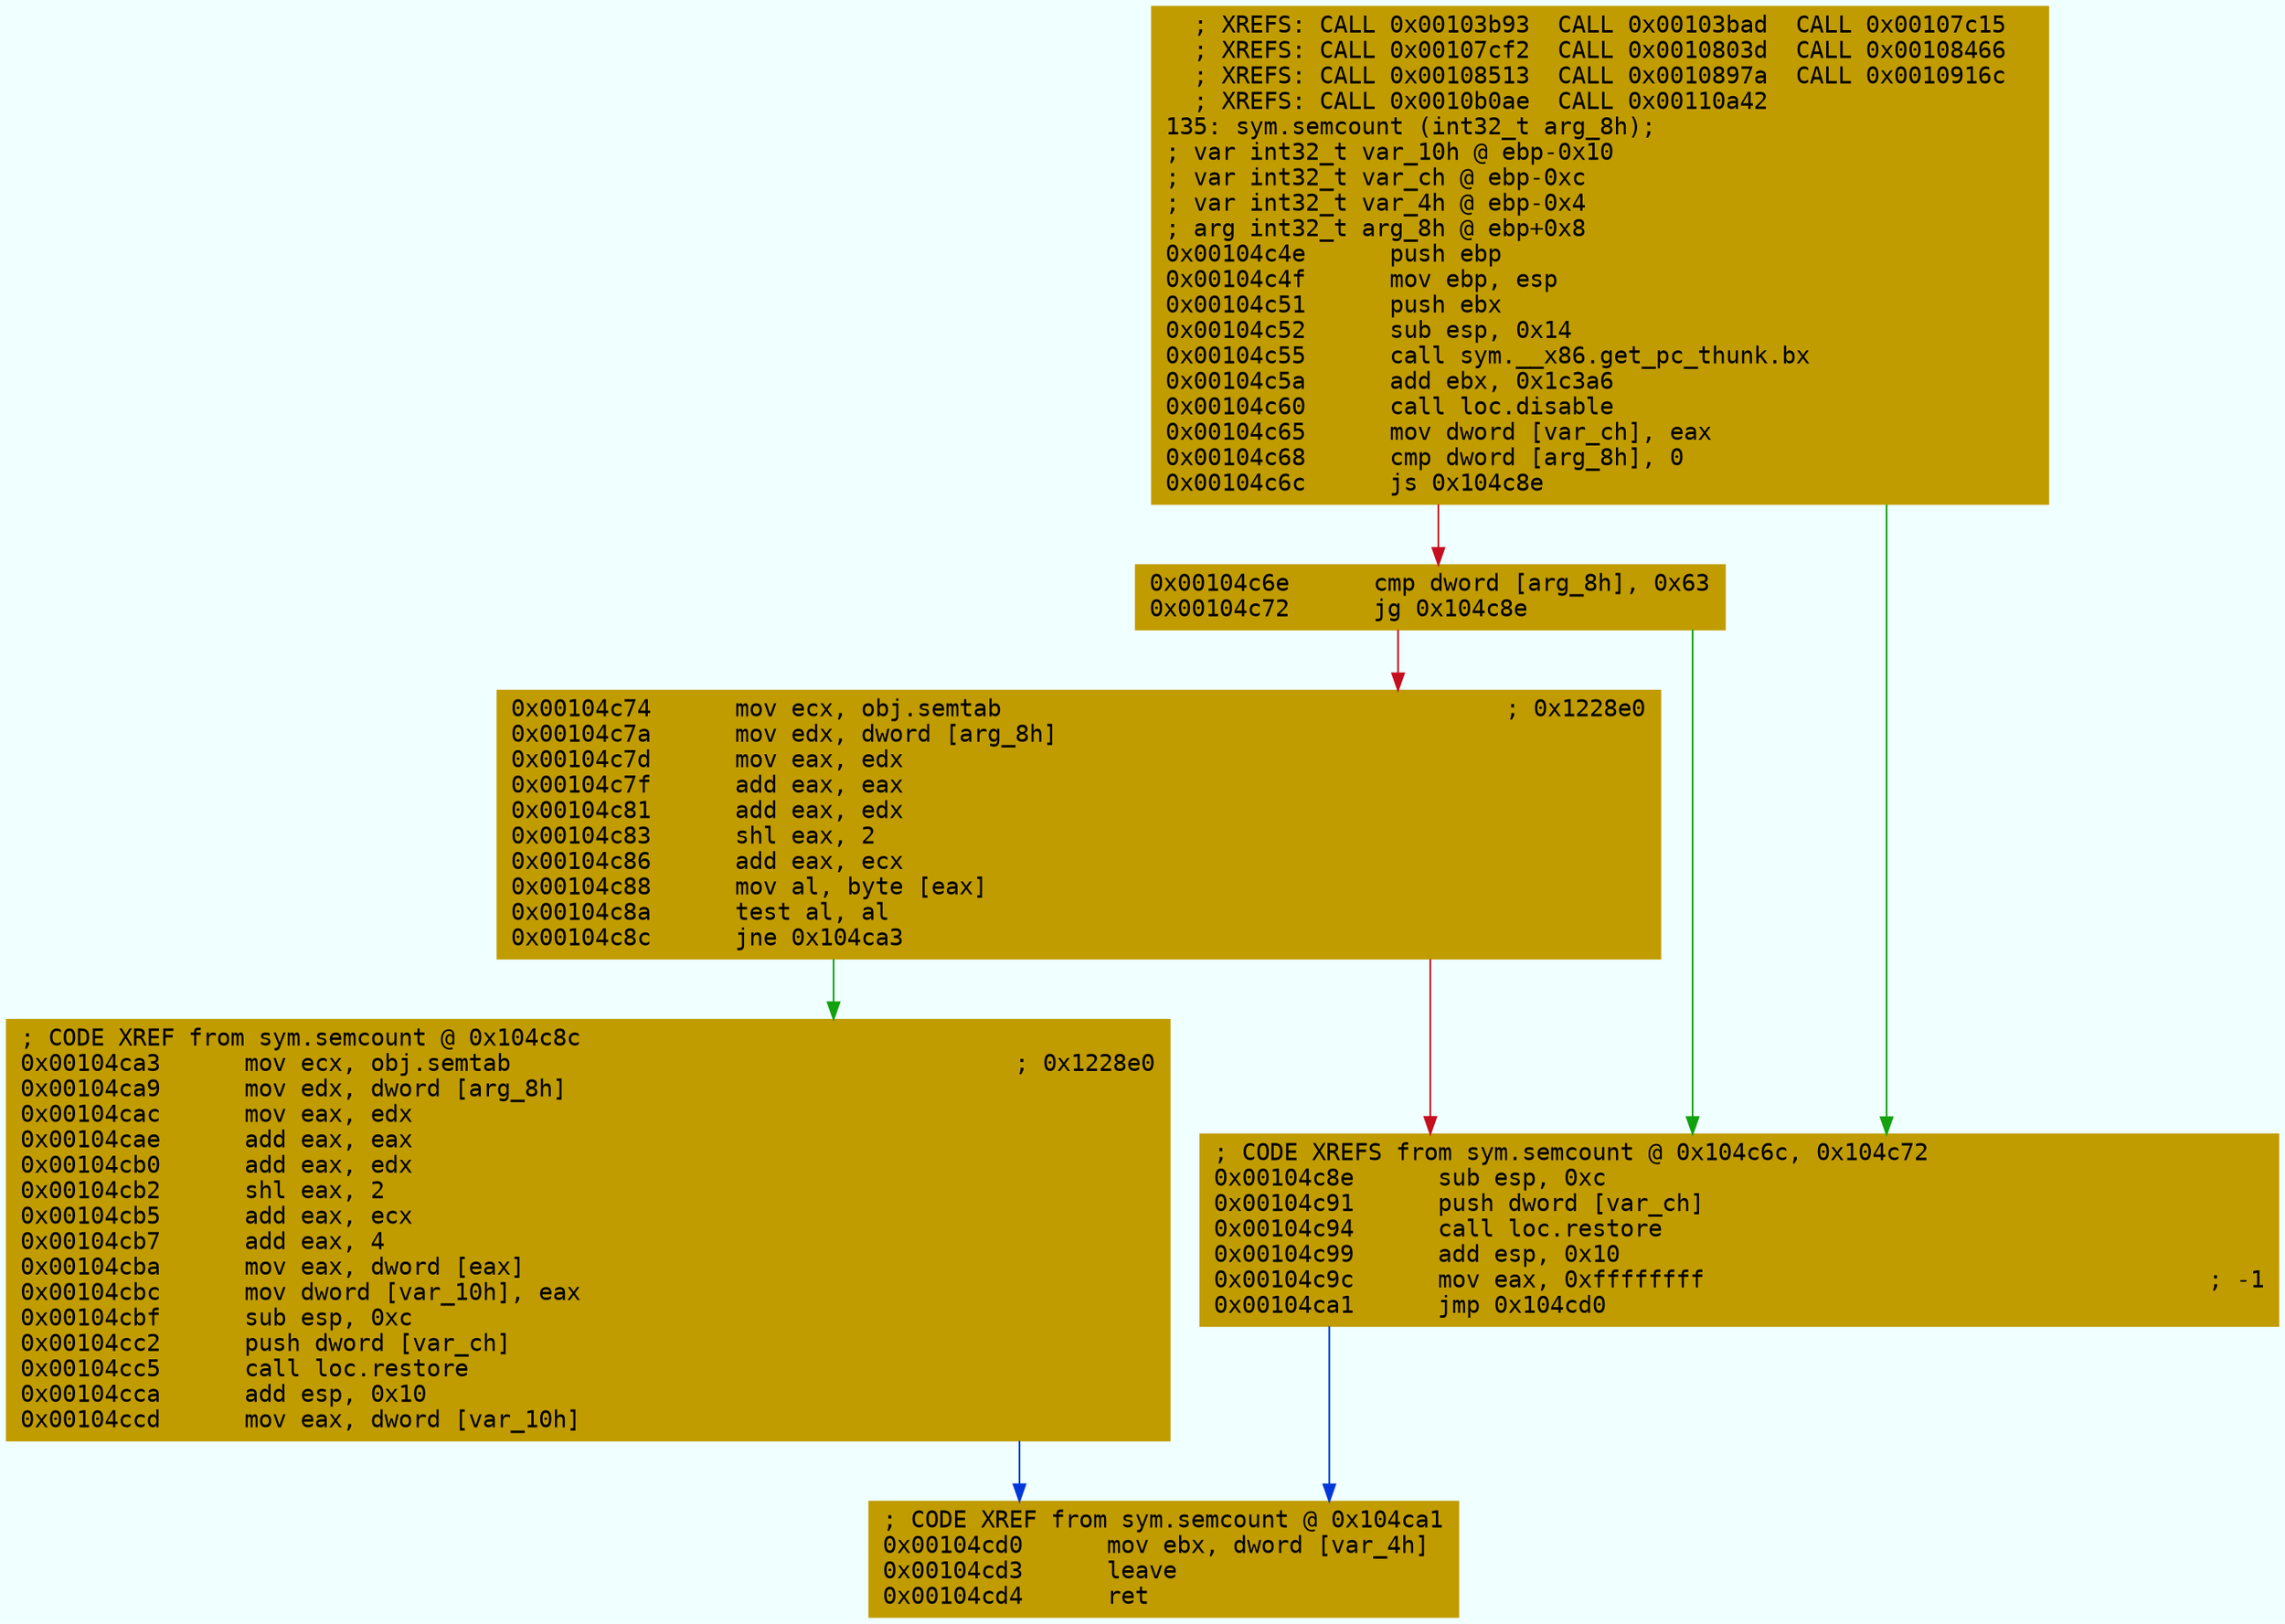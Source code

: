 digraph code {
	graph [bgcolor=azure fontsize=8 fontname="Courier" splines="ortho"];
	node [fillcolor=gray style=filled shape=box];
	edge [arrowhead="normal"];
	"0x00104c4e" [URL="sym.semcount/0x00104c4e", fillcolor="#c19c00",color="#c19c00", fontname="Courier",label="  ; XREFS: CALL 0x00103b93  CALL 0x00103bad  CALL 0x00107c15  \l  ; XREFS: CALL 0x00107cf2  CALL 0x0010803d  CALL 0x00108466  \l  ; XREFS: CALL 0x00108513  CALL 0x0010897a  CALL 0x0010916c  \l  ; XREFS: CALL 0x0010b0ae  CALL 0x00110a42  \l135: sym.semcount (int32_t arg_8h);\l; var int32_t var_10h @ ebp-0x10\l; var int32_t var_ch @ ebp-0xc\l; var int32_t var_4h @ ebp-0x4\l; arg int32_t arg_8h @ ebp+0x8\l0x00104c4e      push ebp\l0x00104c4f      mov ebp, esp\l0x00104c51      push ebx\l0x00104c52      sub esp, 0x14\l0x00104c55      call sym.__x86.get_pc_thunk.bx\l0x00104c5a      add ebx, 0x1c3a6\l0x00104c60      call loc.disable\l0x00104c65      mov dword [var_ch], eax\l0x00104c68      cmp dword [arg_8h], 0\l0x00104c6c      js 0x104c8e\l"]
	"0x00104c6e" [URL="sym.semcount/0x00104c6e", fillcolor="#c19c00",color="#c19c00", fontname="Courier",label="0x00104c6e      cmp dword [arg_8h], 0x63\l0x00104c72      jg 0x104c8e\l"]
	"0x00104c74" [URL="sym.semcount/0x00104c74", fillcolor="#c19c00",color="#c19c00", fontname="Courier",label="0x00104c74      mov ecx, obj.semtab                                    ; 0x1228e0\l0x00104c7a      mov edx, dword [arg_8h]\l0x00104c7d      mov eax, edx\l0x00104c7f      add eax, eax\l0x00104c81      add eax, edx\l0x00104c83      shl eax, 2\l0x00104c86      add eax, ecx\l0x00104c88      mov al, byte [eax]\l0x00104c8a      test al, al\l0x00104c8c      jne 0x104ca3\l"]
	"0x00104c8e" [URL="sym.semcount/0x00104c8e", fillcolor="#c19c00",color="#c19c00", fontname="Courier",label="; CODE XREFS from sym.semcount @ 0x104c6c, 0x104c72\l0x00104c8e      sub esp, 0xc\l0x00104c91      push dword [var_ch]\l0x00104c94      call loc.restore\l0x00104c99      add esp, 0x10\l0x00104c9c      mov eax, 0xffffffff                                    ; -1\l0x00104ca1      jmp 0x104cd0\l"]
	"0x00104ca3" [URL="sym.semcount/0x00104ca3", fillcolor="#c19c00",color="#c19c00", fontname="Courier",label="; CODE XREF from sym.semcount @ 0x104c8c\l0x00104ca3      mov ecx, obj.semtab                                    ; 0x1228e0\l0x00104ca9      mov edx, dword [arg_8h]\l0x00104cac      mov eax, edx\l0x00104cae      add eax, eax\l0x00104cb0      add eax, edx\l0x00104cb2      shl eax, 2\l0x00104cb5      add eax, ecx\l0x00104cb7      add eax, 4\l0x00104cba      mov eax, dword [eax]\l0x00104cbc      mov dword [var_10h], eax\l0x00104cbf      sub esp, 0xc\l0x00104cc2      push dword [var_ch]\l0x00104cc5      call loc.restore\l0x00104cca      add esp, 0x10\l0x00104ccd      mov eax, dword [var_10h]\l"]
	"0x00104cd0" [URL="sym.semcount/0x00104cd0", fillcolor="#c19c00",color="#c19c00", fontname="Courier",label="; CODE XREF from sym.semcount @ 0x104ca1\l0x00104cd0      mov ebx, dword [var_4h]\l0x00104cd3      leave\l0x00104cd4      ret\l"]
        "0x00104c4e" -> "0x00104c8e" [color="#13a10e"];
        "0x00104c4e" -> "0x00104c6e" [color="#c50f1f"];
        "0x00104c6e" -> "0x00104c8e" [color="#13a10e"];
        "0x00104c6e" -> "0x00104c74" [color="#c50f1f"];
        "0x00104c74" -> "0x00104ca3" [color="#13a10e"];
        "0x00104c74" -> "0x00104c8e" [color="#c50f1f"];
        "0x00104c8e" -> "0x00104cd0" [color="#0037da"];
        "0x00104ca3" -> "0x00104cd0" [color="#0037da"];
}
